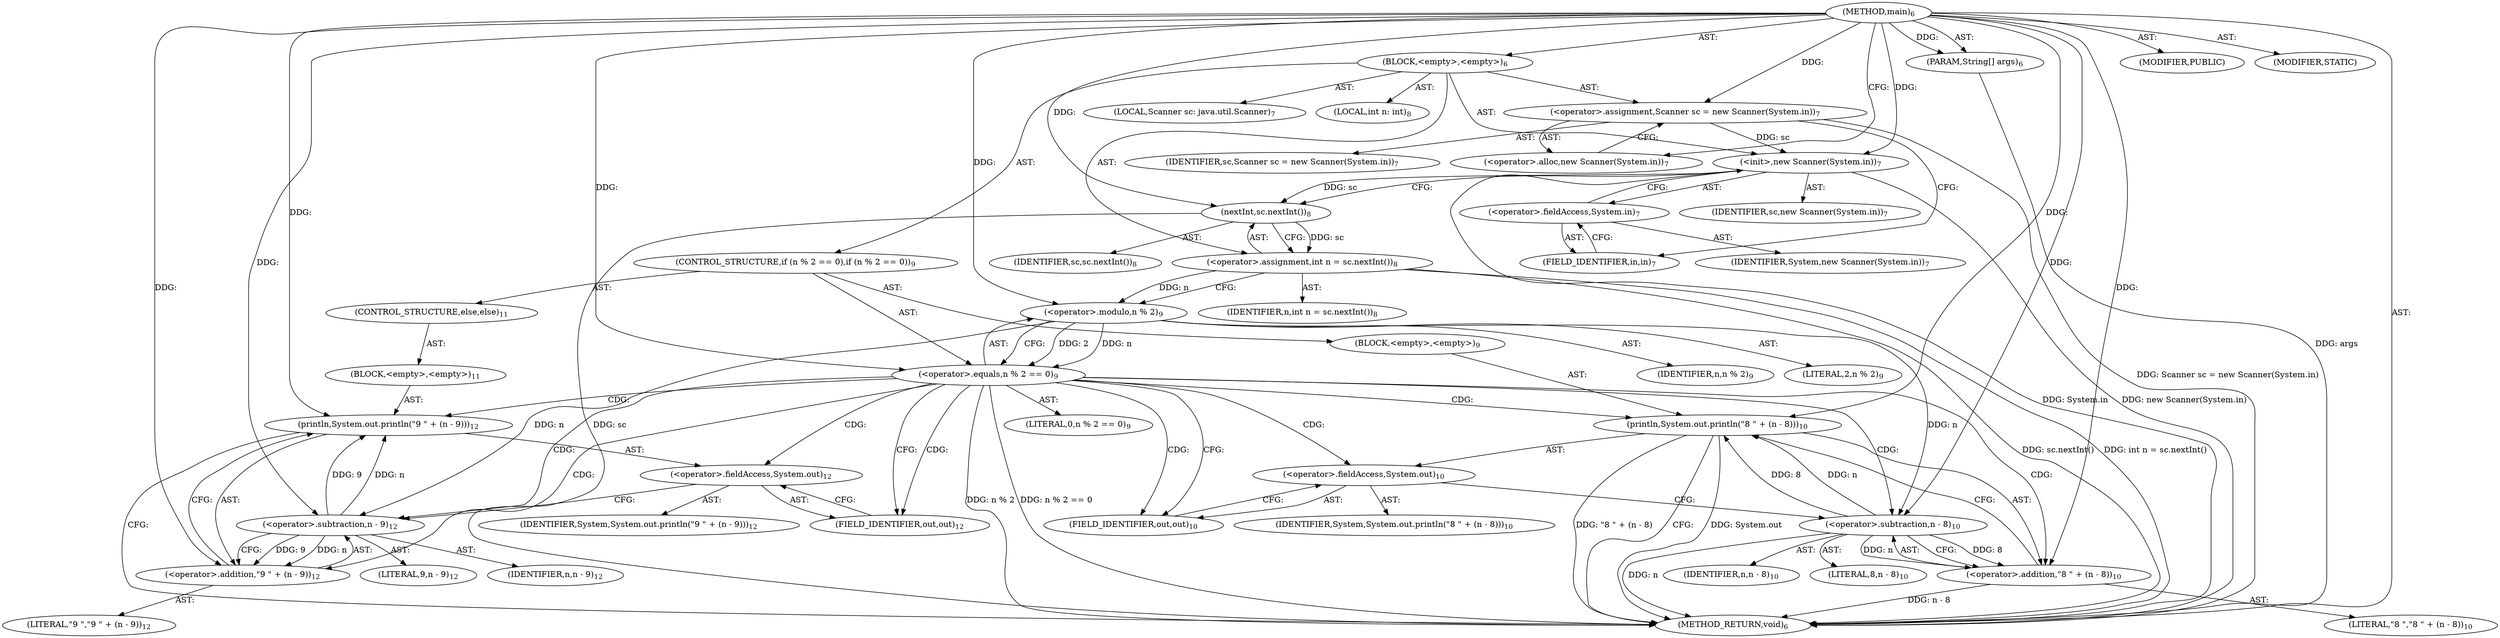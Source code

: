 digraph "main" {  
"19" [label = <(METHOD,main)<SUB>6</SUB>> ]
"20" [label = <(PARAM,String[] args)<SUB>6</SUB>> ]
"21" [label = <(BLOCK,&lt;empty&gt;,&lt;empty&gt;)<SUB>6</SUB>> ]
"4" [label = <(LOCAL,Scanner sc: java.util.Scanner)<SUB>7</SUB>> ]
"22" [label = <(&lt;operator&gt;.assignment,Scanner sc = new Scanner(System.in))<SUB>7</SUB>> ]
"23" [label = <(IDENTIFIER,sc,Scanner sc = new Scanner(System.in))<SUB>7</SUB>> ]
"24" [label = <(&lt;operator&gt;.alloc,new Scanner(System.in))<SUB>7</SUB>> ]
"25" [label = <(&lt;init&gt;,new Scanner(System.in))<SUB>7</SUB>> ]
"3" [label = <(IDENTIFIER,sc,new Scanner(System.in))<SUB>7</SUB>> ]
"26" [label = <(&lt;operator&gt;.fieldAccess,System.in)<SUB>7</SUB>> ]
"27" [label = <(IDENTIFIER,System,new Scanner(System.in))<SUB>7</SUB>> ]
"28" [label = <(FIELD_IDENTIFIER,in,in)<SUB>7</SUB>> ]
"29" [label = <(LOCAL,int n: int)<SUB>8</SUB>> ]
"30" [label = <(&lt;operator&gt;.assignment,int n = sc.nextInt())<SUB>8</SUB>> ]
"31" [label = <(IDENTIFIER,n,int n = sc.nextInt())<SUB>8</SUB>> ]
"32" [label = <(nextInt,sc.nextInt())<SUB>8</SUB>> ]
"33" [label = <(IDENTIFIER,sc,sc.nextInt())<SUB>8</SUB>> ]
"34" [label = <(CONTROL_STRUCTURE,if (n % 2 == 0),if (n % 2 == 0))<SUB>9</SUB>> ]
"35" [label = <(&lt;operator&gt;.equals,n % 2 == 0)<SUB>9</SUB>> ]
"36" [label = <(&lt;operator&gt;.modulo,n % 2)<SUB>9</SUB>> ]
"37" [label = <(IDENTIFIER,n,n % 2)<SUB>9</SUB>> ]
"38" [label = <(LITERAL,2,n % 2)<SUB>9</SUB>> ]
"39" [label = <(LITERAL,0,n % 2 == 0)<SUB>9</SUB>> ]
"40" [label = <(BLOCK,&lt;empty&gt;,&lt;empty&gt;)<SUB>9</SUB>> ]
"41" [label = <(println,System.out.println(&quot;8 &quot; + (n - 8)))<SUB>10</SUB>> ]
"42" [label = <(&lt;operator&gt;.fieldAccess,System.out)<SUB>10</SUB>> ]
"43" [label = <(IDENTIFIER,System,System.out.println(&quot;8 &quot; + (n - 8)))<SUB>10</SUB>> ]
"44" [label = <(FIELD_IDENTIFIER,out,out)<SUB>10</SUB>> ]
"45" [label = <(&lt;operator&gt;.addition,&quot;8 &quot; + (n - 8))<SUB>10</SUB>> ]
"46" [label = <(LITERAL,&quot;8 &quot;,&quot;8 &quot; + (n - 8))<SUB>10</SUB>> ]
"47" [label = <(&lt;operator&gt;.subtraction,n - 8)<SUB>10</SUB>> ]
"48" [label = <(IDENTIFIER,n,n - 8)<SUB>10</SUB>> ]
"49" [label = <(LITERAL,8,n - 8)<SUB>10</SUB>> ]
"50" [label = <(CONTROL_STRUCTURE,else,else)<SUB>11</SUB>> ]
"51" [label = <(BLOCK,&lt;empty&gt;,&lt;empty&gt;)<SUB>11</SUB>> ]
"52" [label = <(println,System.out.println(&quot;9 &quot; + (n - 9)))<SUB>12</SUB>> ]
"53" [label = <(&lt;operator&gt;.fieldAccess,System.out)<SUB>12</SUB>> ]
"54" [label = <(IDENTIFIER,System,System.out.println(&quot;9 &quot; + (n - 9)))<SUB>12</SUB>> ]
"55" [label = <(FIELD_IDENTIFIER,out,out)<SUB>12</SUB>> ]
"56" [label = <(&lt;operator&gt;.addition,&quot;9 &quot; + (n - 9))<SUB>12</SUB>> ]
"57" [label = <(LITERAL,&quot;9 &quot;,&quot;9 &quot; + (n - 9))<SUB>12</SUB>> ]
"58" [label = <(&lt;operator&gt;.subtraction,n - 9)<SUB>12</SUB>> ]
"59" [label = <(IDENTIFIER,n,n - 9)<SUB>12</SUB>> ]
"60" [label = <(LITERAL,9,n - 9)<SUB>12</SUB>> ]
"61" [label = <(MODIFIER,PUBLIC)> ]
"62" [label = <(MODIFIER,STATIC)> ]
"63" [label = <(METHOD_RETURN,void)<SUB>6</SUB>> ]
  "19" -> "20"  [ label = "AST: "] 
  "19" -> "21"  [ label = "AST: "] 
  "19" -> "61"  [ label = "AST: "] 
  "19" -> "62"  [ label = "AST: "] 
  "19" -> "63"  [ label = "AST: "] 
  "21" -> "4"  [ label = "AST: "] 
  "21" -> "22"  [ label = "AST: "] 
  "21" -> "25"  [ label = "AST: "] 
  "21" -> "29"  [ label = "AST: "] 
  "21" -> "30"  [ label = "AST: "] 
  "21" -> "34"  [ label = "AST: "] 
  "22" -> "23"  [ label = "AST: "] 
  "22" -> "24"  [ label = "AST: "] 
  "25" -> "3"  [ label = "AST: "] 
  "25" -> "26"  [ label = "AST: "] 
  "26" -> "27"  [ label = "AST: "] 
  "26" -> "28"  [ label = "AST: "] 
  "30" -> "31"  [ label = "AST: "] 
  "30" -> "32"  [ label = "AST: "] 
  "32" -> "33"  [ label = "AST: "] 
  "34" -> "35"  [ label = "AST: "] 
  "34" -> "40"  [ label = "AST: "] 
  "34" -> "50"  [ label = "AST: "] 
  "35" -> "36"  [ label = "AST: "] 
  "35" -> "39"  [ label = "AST: "] 
  "36" -> "37"  [ label = "AST: "] 
  "36" -> "38"  [ label = "AST: "] 
  "40" -> "41"  [ label = "AST: "] 
  "41" -> "42"  [ label = "AST: "] 
  "41" -> "45"  [ label = "AST: "] 
  "42" -> "43"  [ label = "AST: "] 
  "42" -> "44"  [ label = "AST: "] 
  "45" -> "46"  [ label = "AST: "] 
  "45" -> "47"  [ label = "AST: "] 
  "47" -> "48"  [ label = "AST: "] 
  "47" -> "49"  [ label = "AST: "] 
  "50" -> "51"  [ label = "AST: "] 
  "51" -> "52"  [ label = "AST: "] 
  "52" -> "53"  [ label = "AST: "] 
  "52" -> "56"  [ label = "AST: "] 
  "53" -> "54"  [ label = "AST: "] 
  "53" -> "55"  [ label = "AST: "] 
  "56" -> "57"  [ label = "AST: "] 
  "56" -> "58"  [ label = "AST: "] 
  "58" -> "59"  [ label = "AST: "] 
  "58" -> "60"  [ label = "AST: "] 
  "22" -> "28"  [ label = "CFG: "] 
  "25" -> "32"  [ label = "CFG: "] 
  "30" -> "36"  [ label = "CFG: "] 
  "24" -> "22"  [ label = "CFG: "] 
  "26" -> "25"  [ label = "CFG: "] 
  "32" -> "30"  [ label = "CFG: "] 
  "35" -> "44"  [ label = "CFG: "] 
  "35" -> "55"  [ label = "CFG: "] 
  "28" -> "26"  [ label = "CFG: "] 
  "36" -> "35"  [ label = "CFG: "] 
  "41" -> "63"  [ label = "CFG: "] 
  "42" -> "47"  [ label = "CFG: "] 
  "45" -> "41"  [ label = "CFG: "] 
  "52" -> "63"  [ label = "CFG: "] 
  "44" -> "42"  [ label = "CFG: "] 
  "47" -> "45"  [ label = "CFG: "] 
  "53" -> "58"  [ label = "CFG: "] 
  "56" -> "52"  [ label = "CFG: "] 
  "55" -> "53"  [ label = "CFG: "] 
  "58" -> "56"  [ label = "CFG: "] 
  "19" -> "24"  [ label = "CFG: "] 
  "20" -> "63"  [ label = "DDG: args"] 
  "22" -> "63"  [ label = "DDG: Scanner sc = new Scanner(System.in)"] 
  "25" -> "63"  [ label = "DDG: System.in"] 
  "25" -> "63"  [ label = "DDG: new Scanner(System.in)"] 
  "32" -> "63"  [ label = "DDG: sc"] 
  "30" -> "63"  [ label = "DDG: sc.nextInt()"] 
  "30" -> "63"  [ label = "DDG: int n = sc.nextInt()"] 
  "35" -> "63"  [ label = "DDG: n % 2"] 
  "35" -> "63"  [ label = "DDG: n % 2 == 0"] 
  "41" -> "63"  [ label = "DDG: System.out"] 
  "47" -> "63"  [ label = "DDG: n"] 
  "45" -> "63"  [ label = "DDG: n - 8"] 
  "41" -> "63"  [ label = "DDG: &quot;8 &quot; + (n - 8)"] 
  "19" -> "20"  [ label = "DDG: "] 
  "19" -> "22"  [ label = "DDG: "] 
  "32" -> "30"  [ label = "DDG: sc"] 
  "22" -> "25"  [ label = "DDG: sc"] 
  "19" -> "25"  [ label = "DDG: "] 
  "25" -> "32"  [ label = "DDG: sc"] 
  "19" -> "32"  [ label = "DDG: "] 
  "36" -> "35"  [ label = "DDG: n"] 
  "36" -> "35"  [ label = "DDG: 2"] 
  "19" -> "35"  [ label = "DDG: "] 
  "30" -> "36"  [ label = "DDG: n"] 
  "19" -> "36"  [ label = "DDG: "] 
  "19" -> "41"  [ label = "DDG: "] 
  "47" -> "41"  [ label = "DDG: n"] 
  "47" -> "41"  [ label = "DDG: 8"] 
  "19" -> "45"  [ label = "DDG: "] 
  "47" -> "45"  [ label = "DDG: n"] 
  "47" -> "45"  [ label = "DDG: 8"] 
  "19" -> "52"  [ label = "DDG: "] 
  "58" -> "52"  [ label = "DDG: n"] 
  "58" -> "52"  [ label = "DDG: 9"] 
  "36" -> "47"  [ label = "DDG: n"] 
  "19" -> "47"  [ label = "DDG: "] 
  "19" -> "56"  [ label = "DDG: "] 
  "58" -> "56"  [ label = "DDG: n"] 
  "58" -> "56"  [ label = "DDG: 9"] 
  "36" -> "58"  [ label = "DDG: n"] 
  "19" -> "58"  [ label = "DDG: "] 
  "35" -> "47"  [ label = "CDG: "] 
  "35" -> "58"  [ label = "CDG: "] 
  "35" -> "42"  [ label = "CDG: "] 
  "35" -> "44"  [ label = "CDG: "] 
  "35" -> "52"  [ label = "CDG: "] 
  "35" -> "55"  [ label = "CDG: "] 
  "35" -> "53"  [ label = "CDG: "] 
  "35" -> "56"  [ label = "CDG: "] 
  "35" -> "41"  [ label = "CDG: "] 
  "35" -> "45"  [ label = "CDG: "] 
}
